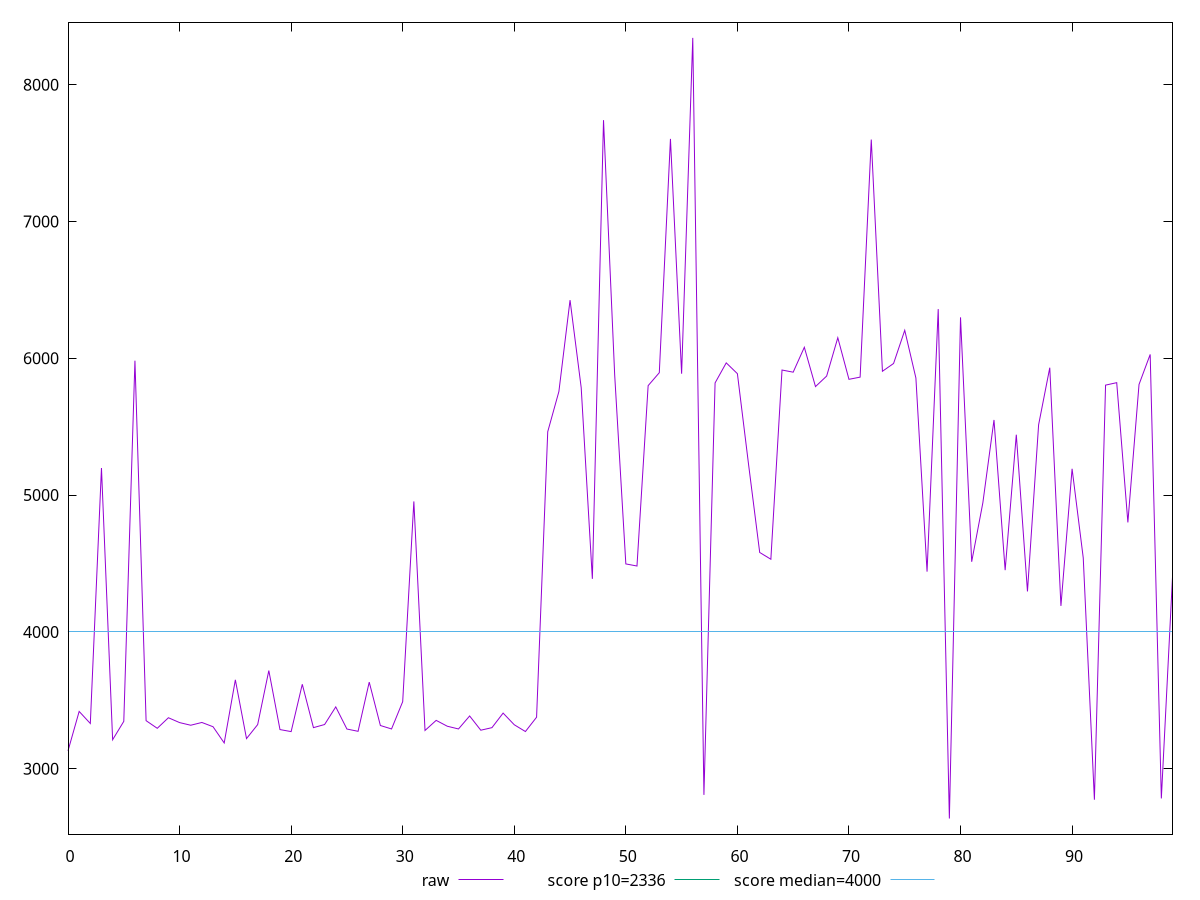 reset

$raw <<EOF
0 3130.751
1 3418.7245000000007
2 3330.5860000000002
3 5197.786
4 3211.86
5 3346.2160000000003
6 5982.808999999999
7 3351.2700000000004
8 3295.4379999999996
9 3372.614
10 3337.206
11 3317.7879999999996
12 3338.0935
13 3306.937999999999
14 3188.2880000000005
15 3649.5840000000003
16 3220.1820000000002
17 3322.424
18 3717.245
19 3286.1240000000007
20 3271.304
21 3617.2595
22 3300.278
23 3323.077500000001
24 3451.8375
25 3290.1040000000003
26 3273.3825000000006
27 3633.0580000000004
28 3315.8560000000007
29 3290.63
30 3490.306
31 4954.053
32 3279.595
33 3353.348
34 3310.4850000000006
35 3290.6319999999996
36 3385.566
37 3281.503999999999
38 3300.196
39 3406.5914999999995
40 3321.3645000000006
41 3271.742
42 3376.4580000000005
43 5463.255000000001
44 5757.047
45 6425.352500000001
46 5785.192499999998
47 4387.773000000001
48 7740.866499999998
49 5879.528499999999
50 4497.044000000001
51 4481.690500000001
52 5800.203000000001
53 5894.745500000001
54 7603.719000000002
55 5887.4659999999985
56 8342.033
57 2808.6949999999997
58 5820.1385
59 5966.6005000000005
60 5887.698999999999
61 5225.024
62 4580.546
63 4531.211
64 5914.3475
65 5898.6245
66 6080.633000000002
67 5793.219999999998
68 5870.184499999999
69 6150.285
70 5846.412
71 5862.419999999999
72 7598.957999999999
73 5905.278999999999
74 5962.254500000001
75 6204.551
76 5855.973499999998
77 4440.5485
78 6359.914999999999
79 2635.964
80 6299.3965
81 4512.75
82 4943.224499999999
83 5549.347499999999
84 4451.561
85 5441.6615
86 4295.9855
87 5514.117999999999
88 5931.3285000000005
89 4189.954
90 5192.507
91 4541.0515000000005
92 2773.184
93 5803.933499999999
94 5821.927
95 4800.468499999999
96 5808.7815
97 6028.380500000001
98 2782.5210000000006
99 4401.0265
EOF

set key outside below
set xrange [0:99]
set yrange [2521.84262:8456.15438]
set trange [2521.84262:8456.15438]
set terminal svg size 640, 500 enhanced background rgb 'white'
set output "report_00025_2021-02-22T21:38:55.199Z/first-meaningful-paint/samples/pages/raw/values.svg"

plot $raw title "raw" with line, \
     2336 title "score p10=2336", \
     4000 title "score median=4000"

reset
